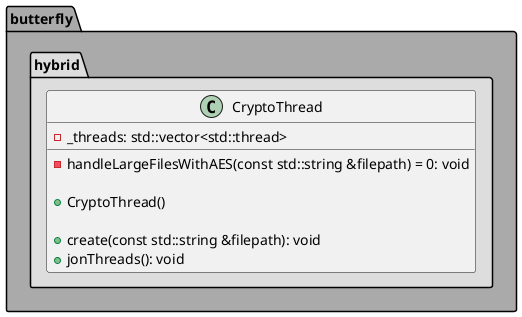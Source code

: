@startuml
'https://plantuml.com/class-diagram

package butterfly #AAAAAA
{

package hybrid #DDDDDD
{

class CryptoThread
{
    - _threads: std::vector<std::thread>
    - handleLargeFilesWithAES(const std::string &filepath) = 0: void

    + CryptoThread()

    + create(const std::string &filepath): void
    + jonThreads(): void

}

}

}

@enduml